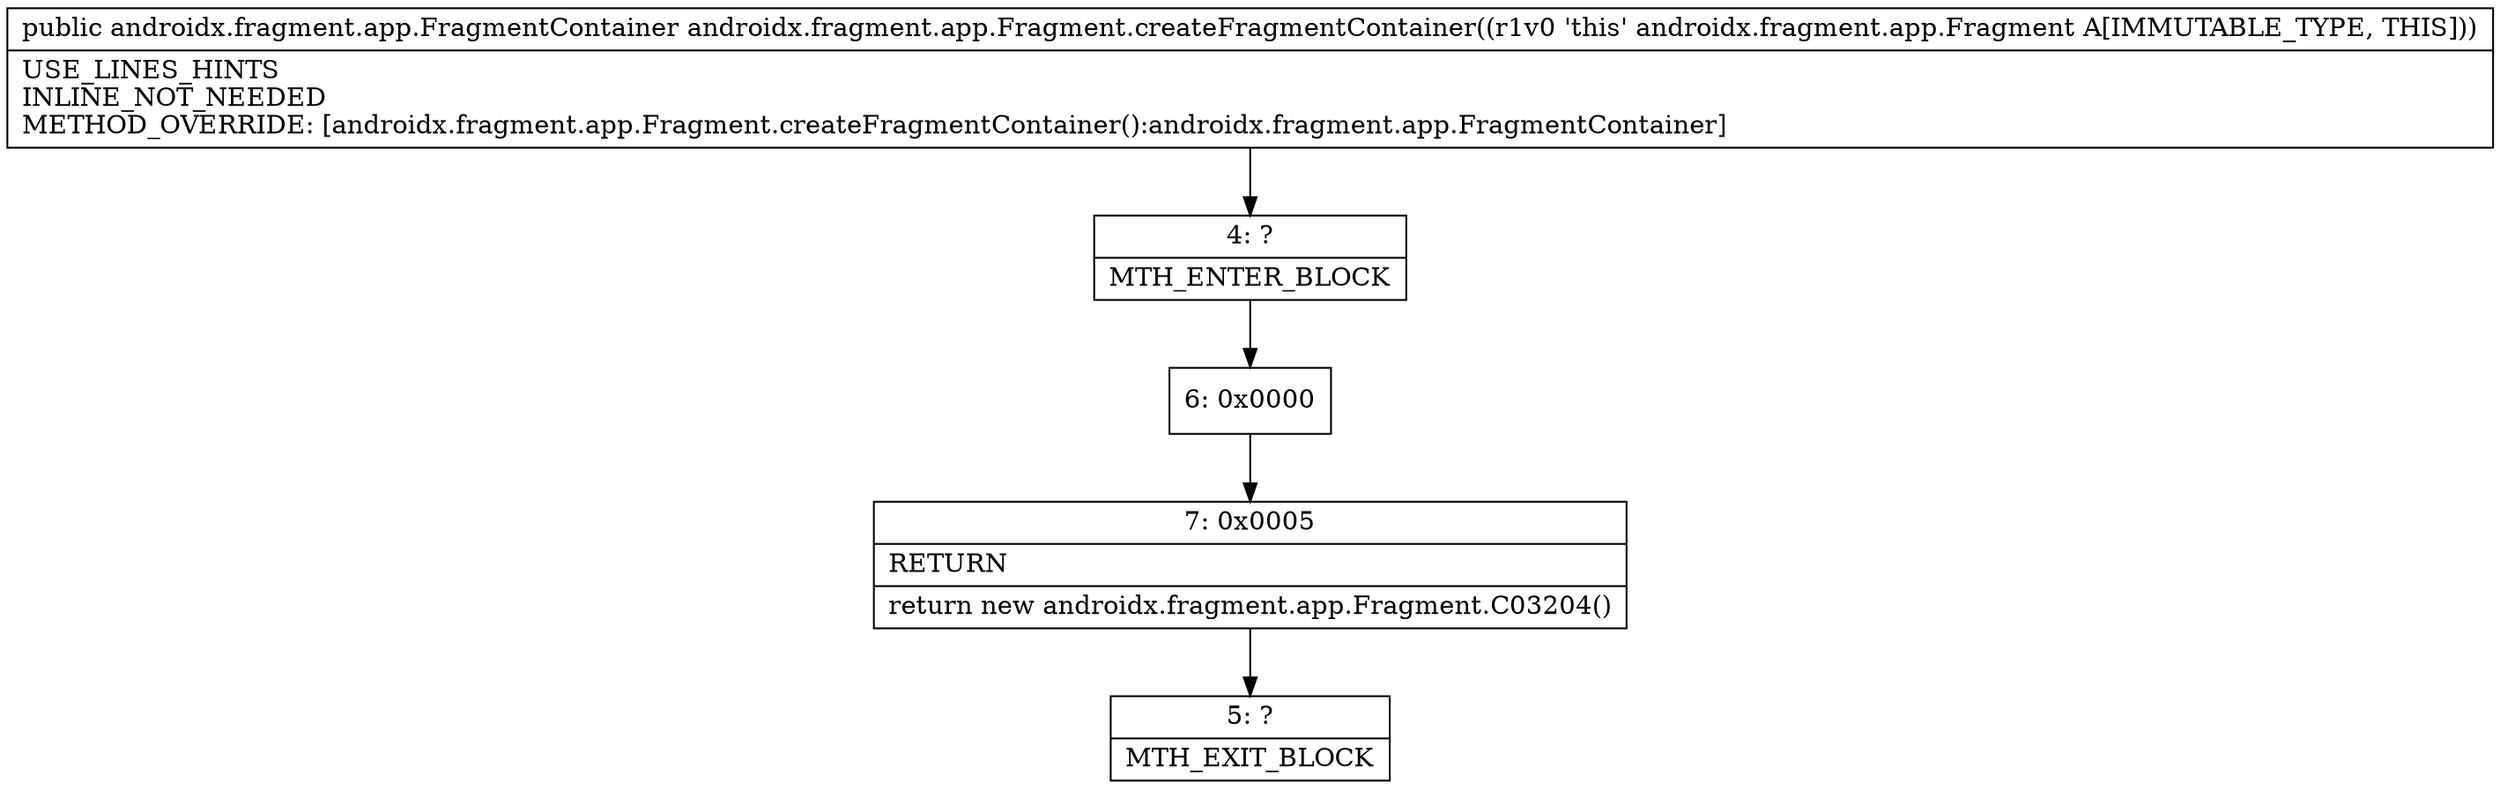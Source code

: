 digraph "CFG forandroidx.fragment.app.Fragment.createFragmentContainer()Landroidx\/fragment\/app\/FragmentContainer;" {
Node_4 [shape=record,label="{4\:\ ?|MTH_ENTER_BLOCK\l}"];
Node_6 [shape=record,label="{6\:\ 0x0000}"];
Node_7 [shape=record,label="{7\:\ 0x0005|RETURN\l|return new androidx.fragment.app.Fragment.C03204()\l}"];
Node_5 [shape=record,label="{5\:\ ?|MTH_EXIT_BLOCK\l}"];
MethodNode[shape=record,label="{public androidx.fragment.app.FragmentContainer androidx.fragment.app.Fragment.createFragmentContainer((r1v0 'this' androidx.fragment.app.Fragment A[IMMUTABLE_TYPE, THIS]))  | USE_LINES_HINTS\lINLINE_NOT_NEEDED\lMETHOD_OVERRIDE: [androidx.fragment.app.Fragment.createFragmentContainer():androidx.fragment.app.FragmentContainer]\l}"];
MethodNode -> Node_4;Node_4 -> Node_6;
Node_6 -> Node_7;
Node_7 -> Node_5;
}

